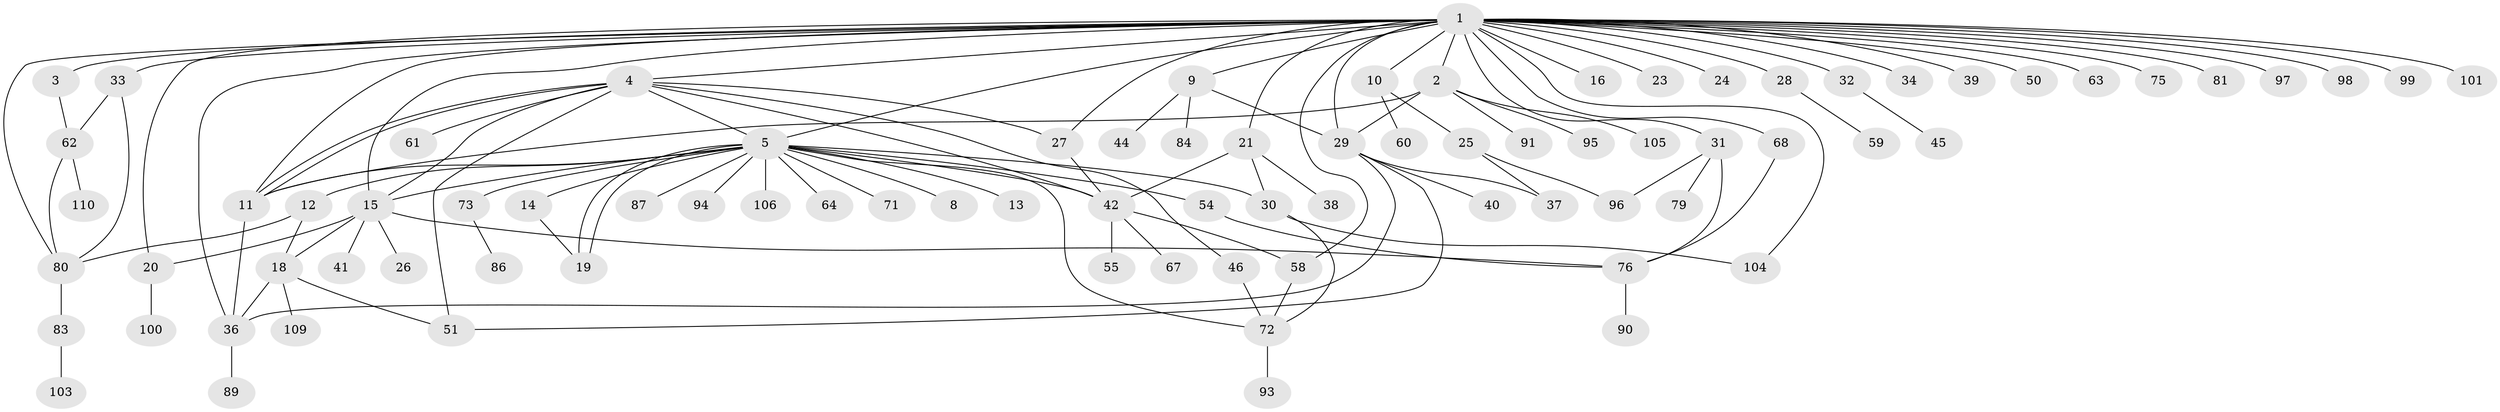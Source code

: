 // Generated by graph-tools (version 1.1) at 2025/23/03/03/25 07:23:53]
// undirected, 83 vertices, 119 edges
graph export_dot {
graph [start="1"]
  node [color=gray90,style=filled];
  1 [super="+7"];
  2 [super="+65"];
  3 [super="+22"];
  4 [super="+17"];
  5 [super="+6"];
  8;
  9 [super="+102"];
  10 [super="+49"];
  11 [super="+57"];
  12 [super="+52"];
  13;
  14;
  15 [super="+43"];
  16;
  18 [super="+56"];
  19 [super="+85"];
  20 [super="+77"];
  21 [super="+53"];
  23;
  24;
  25 [super="+88"];
  26;
  27;
  28;
  29 [super="+48"];
  30 [super="+35"];
  31;
  32;
  33;
  34;
  36 [super="+74"];
  37 [super="+92"];
  38;
  39;
  40;
  41;
  42 [super="+47"];
  44;
  45;
  46 [super="+66"];
  50;
  51;
  54;
  55;
  58;
  59 [super="+107"];
  60;
  61;
  62 [super="+69"];
  63;
  64;
  67;
  68 [super="+70"];
  71;
  72;
  73 [super="+111"];
  75;
  76 [super="+78"];
  79;
  80 [super="+82"];
  81;
  83;
  84;
  86;
  87;
  89;
  90;
  91;
  93;
  94;
  95;
  96;
  97 [super="+108"];
  98;
  99;
  100;
  101;
  103;
  104;
  105;
  106;
  109;
  110;
  1 -- 2;
  1 -- 3;
  1 -- 4;
  1 -- 5 [weight=2];
  1 -- 9;
  1 -- 10;
  1 -- 15;
  1 -- 16;
  1 -- 21;
  1 -- 23;
  1 -- 24;
  1 -- 27;
  1 -- 28;
  1 -- 29 [weight=2];
  1 -- 31;
  1 -- 32;
  1 -- 33;
  1 -- 34;
  1 -- 36;
  1 -- 39;
  1 -- 50;
  1 -- 58;
  1 -- 63;
  1 -- 68;
  1 -- 75;
  1 -- 80;
  1 -- 81;
  1 -- 97;
  1 -- 98;
  1 -- 99;
  1 -- 101;
  1 -- 104;
  1 -- 20;
  1 -- 11;
  2 -- 11;
  2 -- 91;
  2 -- 95;
  2 -- 105;
  2 -- 29;
  3 -- 62;
  4 -- 11;
  4 -- 11;
  4 -- 27;
  4 -- 42;
  4 -- 46;
  4 -- 51;
  4 -- 61;
  4 -- 15;
  4 -- 5;
  5 -- 8;
  5 -- 12;
  5 -- 13;
  5 -- 14;
  5 -- 19;
  5 -- 19;
  5 -- 30;
  5 -- 54;
  5 -- 64;
  5 -- 71;
  5 -- 72;
  5 -- 73;
  5 -- 87;
  5 -- 94;
  5 -- 106;
  5 -- 42;
  5 -- 15;
  5 -- 11;
  9 -- 29;
  9 -- 44;
  9 -- 84;
  10 -- 25;
  10 -- 60;
  11 -- 36;
  12 -- 18;
  12 -- 80;
  14 -- 19;
  15 -- 20;
  15 -- 26;
  15 -- 41;
  15 -- 18;
  15 -- 76;
  18 -- 36;
  18 -- 51;
  18 -- 109;
  20 -- 100;
  21 -- 38;
  21 -- 42;
  21 -- 30;
  25 -- 96;
  25 -- 37;
  27 -- 42;
  28 -- 59;
  29 -- 36;
  29 -- 37;
  29 -- 40;
  29 -- 51;
  30 -- 72;
  30 -- 104;
  31 -- 79;
  31 -- 96;
  31 -- 76;
  32 -- 45;
  33 -- 62;
  33 -- 80;
  36 -- 89;
  42 -- 55;
  42 -- 58;
  42 -- 67;
  46 -- 72;
  54 -- 76;
  58 -- 72;
  62 -- 80;
  62 -- 110;
  68 -- 76;
  72 -- 93;
  73 -- 86;
  76 -- 90;
  80 -- 83;
  83 -- 103;
}
